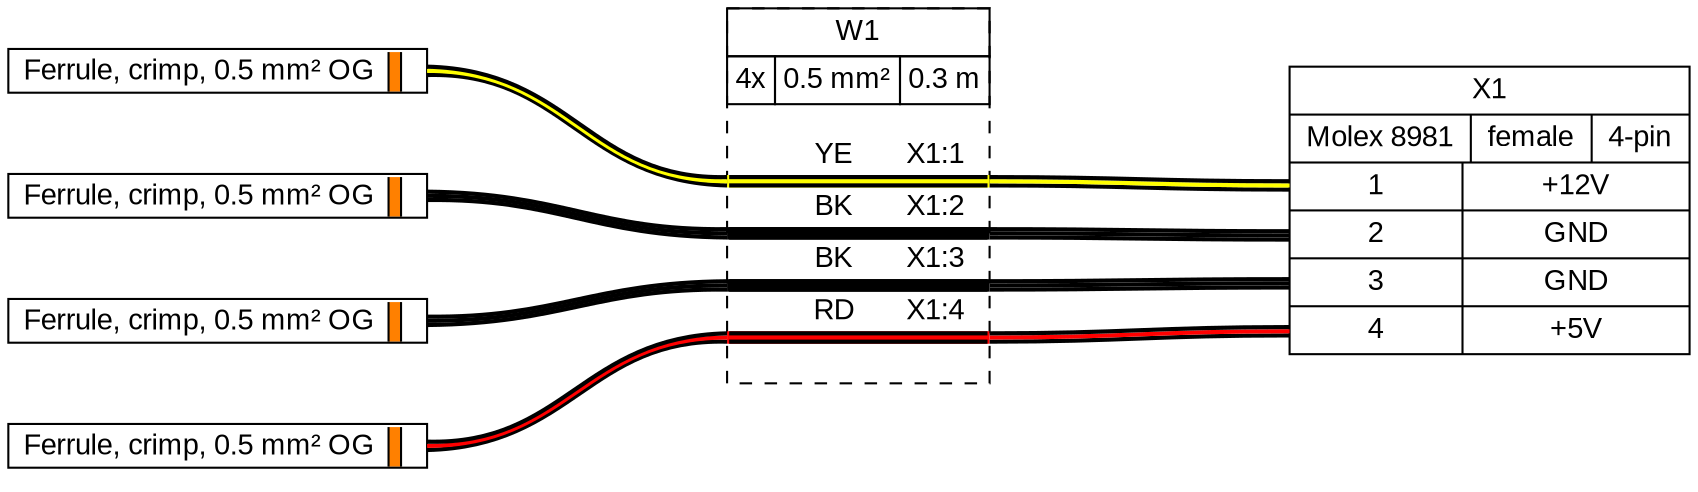 graph {
// Graph generated by WireViz
// https://github.com/formatc1702/WireViz
	graph [bgcolor=white fontname=arial nodesep=0.33 rankdir=LR ranksep=2]
	node [fillcolor=white fontname=arial shape=record style=filled]
	edge [fontname=arial style=bold]
	X1 [label="X1|{Molex 8981|female|4-pin}|{{<p1l>1|<p2l>2|<p3l>3|<p4l>4}|{+12V|GND|GND|+5V}}"]
	_F1 [label=<

                <TABLE BORDER="1" CELLBORDER="0" CELLSPACING="0" CELLPADDING="2"><TR>
                <TD PORT="p1l"> Ferrule, crimp, 0.5 mm² OG </TD>
                <TD BGCOLOR="#FF8000" BORDER="1" SIDES="LR" WIDTH="4"></TD>
                <TD PORT="p1r">  </TD>
                </TR></TABLE>


                > margin=0 orientation=180 shape=none style=filled]
	_F2 [label=<

                <TABLE BORDER="1" CELLBORDER="0" CELLSPACING="0" CELLPADDING="2"><TR>
                <TD PORT="p1l"> Ferrule, crimp, 0.5 mm² OG </TD>
                <TD BGCOLOR="#FF8000" BORDER="1" SIDES="LR" WIDTH="4"></TD>
                <TD PORT="p1r">  </TD>
                </TR></TABLE>


                > margin=0 orientation=180 shape=none style=filled]
	_F3 [label=<

                <TABLE BORDER="1" CELLBORDER="0" CELLSPACING="0" CELLPADDING="2"><TR>
                <TD PORT="p1l"> Ferrule, crimp, 0.5 mm² OG </TD>
                <TD BGCOLOR="#FF8000" BORDER="1" SIDES="LR" WIDTH="4"></TD>
                <TD PORT="p1r">  </TD>
                </TR></TABLE>


                > margin=0 orientation=180 shape=none style=filled]
	_F4 [label=<

                <TABLE BORDER="1" CELLBORDER="0" CELLSPACING="0" CELLPADDING="2"><TR>
                <TD PORT="p1l"> Ferrule, crimp, 0.5 mm² OG </TD>
                <TD BGCOLOR="#FF8000" BORDER="1" SIDES="LR" WIDTH="4"></TD>
                <TD PORT="p1r">  </TD>
                </TR></TABLE>


                > margin=0 orientation=180 shape=none style=filled]
	edge [color="#000000:#ffff00:#000000"]
	_F1:e -- W1:w1:w
	edge [color="#000000:#000000:#000000"]
	_F2:e -- W1:w2:w
	edge [color="#000000:#000000:#000000"]
	_F3:e -- W1:w3:w
	edge [color="#000000:#ff0000:#000000"]
	_F4:e -- W1:w4:w
	edge [color="#000000:#ffff00:#000000"]
	W1:w1:e -- X1:p1l:w
	edge [color="#000000:#000000:#000000"]
	W1:w2:e -- X1:p2l:w
	edge [color="#000000:#000000:#000000"]
	W1:w3:e -- X1:p3l:w
	edge [color="#000000:#ff0000:#000000"]
	W1:w4:e -- X1:p4l:w
	W1 [label=<<table border="0" cellspacing="0" cellpadding="0"><tr><td><table border="0" cellspacing="0" cellpadding="3" cellborder="1"><tr><td colspan="3">W1</td></tr><tr><td>4x</td><td>0.5 mm²</td><td>0.3 m</td></tr></table></td></tr><tr><td>&nbsp;</td></tr><tr><td><table border="0" cellspacing="0" cellborder="0"><tr><td></td><td>YE</td><td>X1:1</td></tr><tr><td colspan="3" cellpadding="0" height="6" bgcolor="#ffff00" border="2" sides="tb" port="w1"></td></tr><tr><td></td><td>BK</td><td>X1:2</td></tr><tr><td colspan="3" cellpadding="0" height="6" bgcolor="#000000" border="2" sides="tb" port="w2"></td></tr><tr><td></td><td>BK</td><td>X1:3</td></tr><tr><td colspan="3" cellpadding="0" height="6" bgcolor="#000000" border="2" sides="tb" port="w3"></td></tr><tr><td></td><td>RD</td><td>X1:4</td></tr><tr><td colspan="3" cellpadding="0" height="6" bgcolor="#ff0000" border="2" sides="tb" port="w4"></td></tr><tr><td>&nbsp;</td></tr></table></td></tr></table>> fillcolor=white margin=0 shape=box style="filled,dashed"]
}
